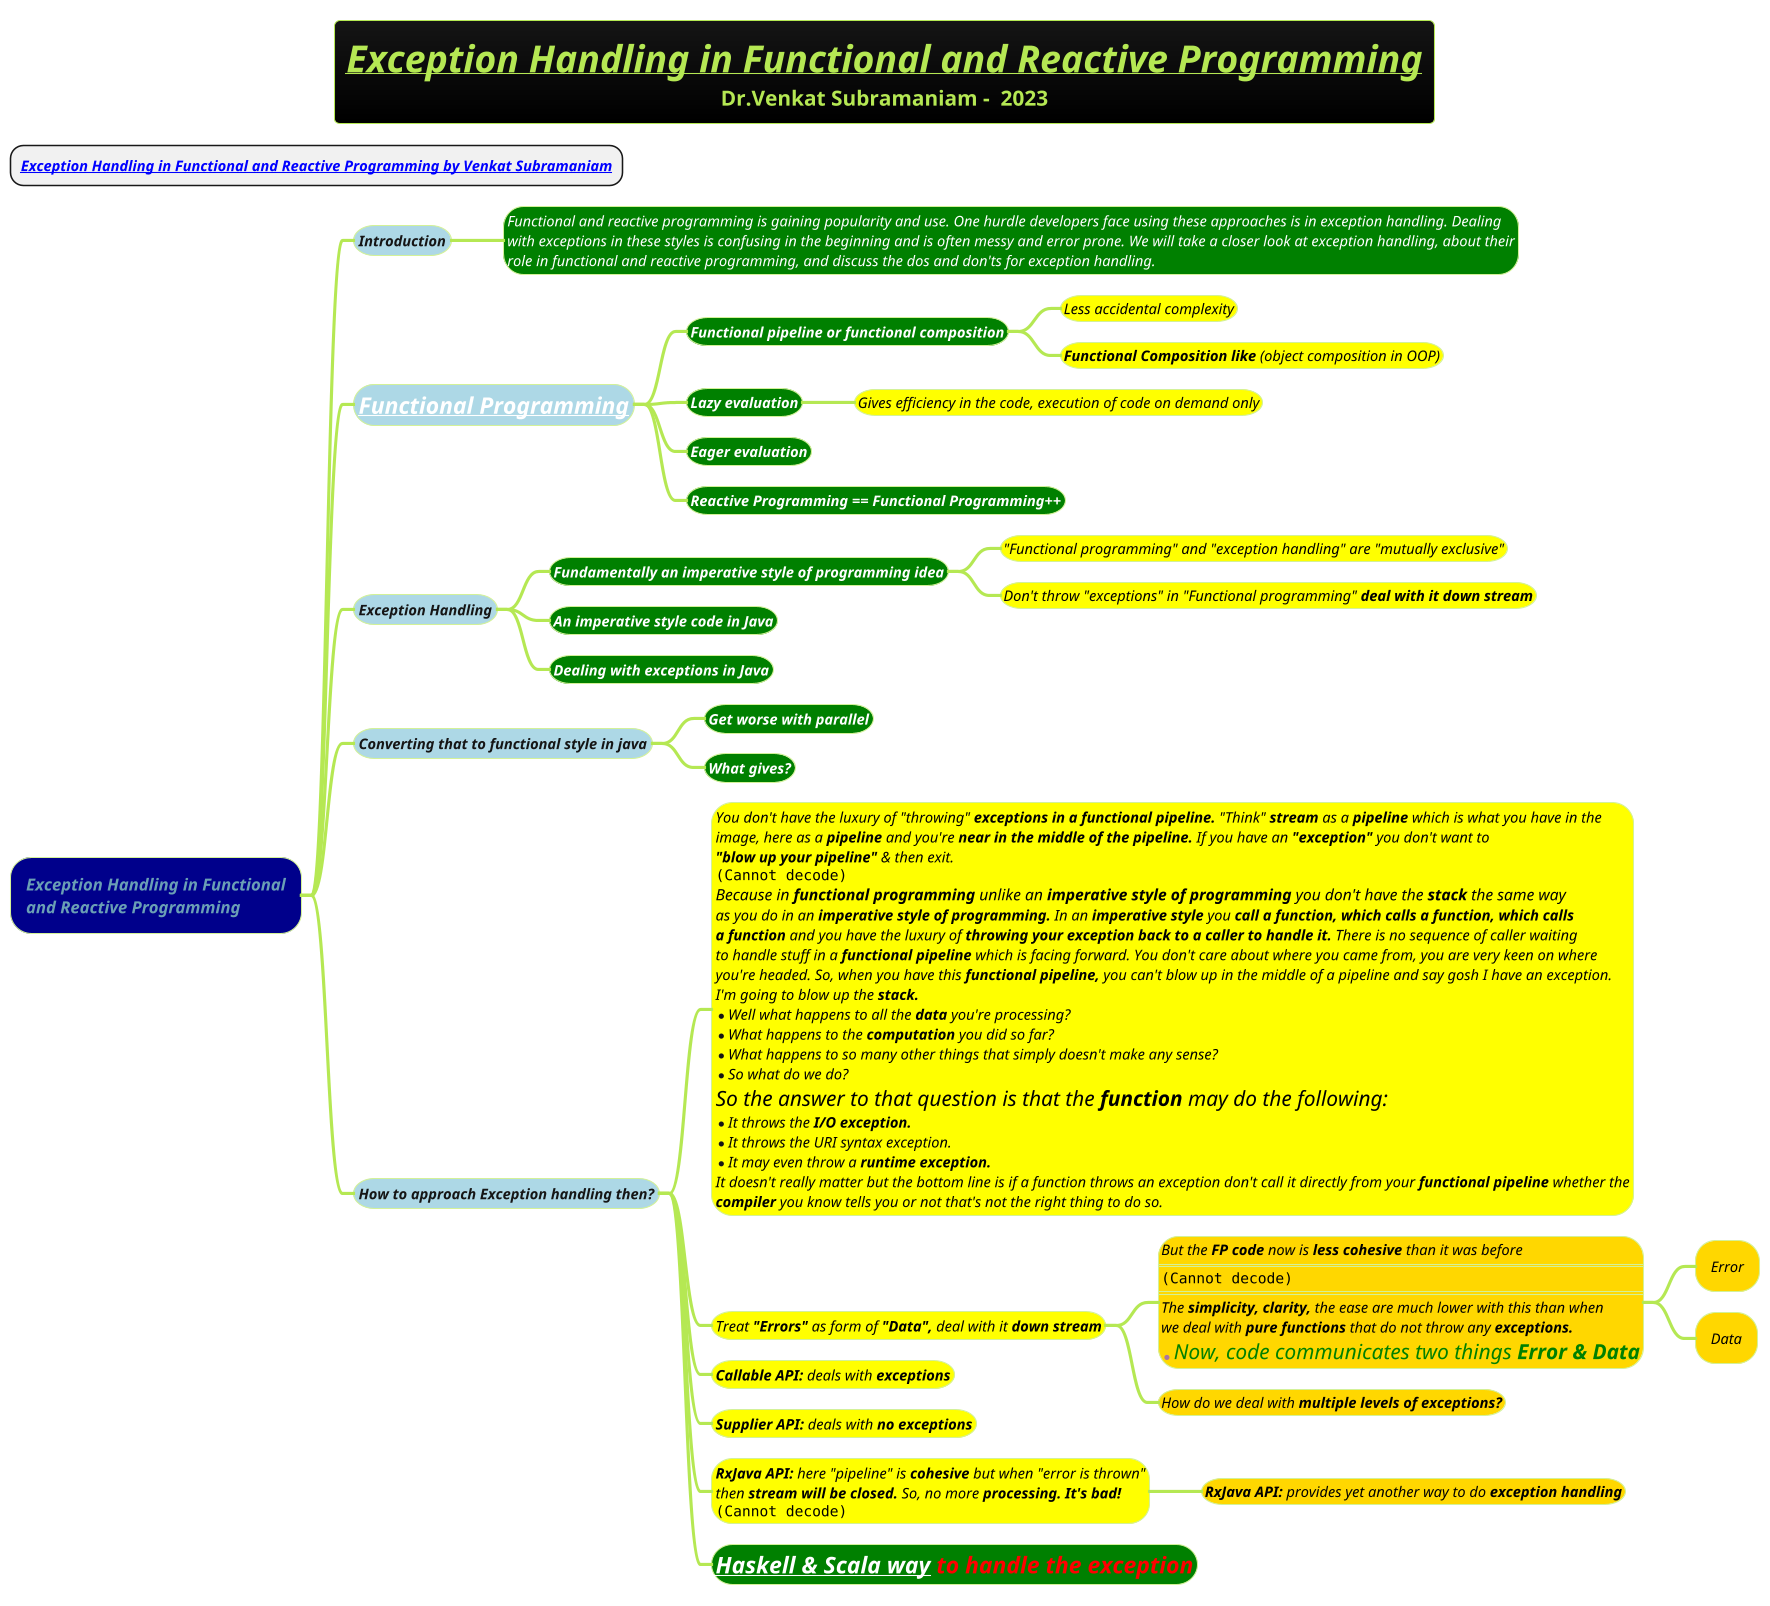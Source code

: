 @startmindmap
title =<i><b><u>Exception Handling in Functional and Reactive Programming\nDr.Venkat Subramaniam -  2023
* <i><b>[[https://www.youtube.com/watch?v=1qdANLdLddk&list=LL&index=2&t=2166s&ab_channel=DevoxxUK Exception Handling in Functional and Reactive Programming by Venkat Subramaniam]]
!theme hacker

*[#darkblue] <i>Exception Handling in Functional\n<i>and Reactive Programming
**[#lightblue] <i><color #blac><size:14>Introduction
***[#green]:<i><color #white><size:14>Functional and reactive programming is gaining popularity and use. One hurdle developers face using these approaches is in exception handling. Dealing
<i><color #white><size:14>with exceptions in these styles is confusing in the beginning and is often messy and error prone. We will take a closer look at exception handling, about their
<i><color #white><size:14>role in functional and reactive programming, and discuss the dos and don'ts for exception handling.;

**[#lightblue] <i><color #blac><size:22>[[docs/3-programming-languages/Venkat-Subramaniam/Imperative-vs-Functional-Which-one-to-Choose.puml Functional Programming]]
***[#green] <i><color #white><size:14><b>Functional pipeline or functional composition
****[#yellow] <i><color #black><size:14>Less accidental complexity
****[#yellow] <i><color #black><size:14><b>Functional Composition like</b> (object composition in OOP)
***[#green] <i><color #white><size:14><b>Lazy evaluation
****[#yellow] <i><color #black><size:14>Gives efficiency in the code, execution of code on demand only
***[#green] <i><color #white><size:14><b>Eager evaluation
***[#green] <i><color #white><size:14><b>Reactive Programming == Functional Programming++
**[#lightblue] <i><color #blac><size:14>Exception Handling
***[#green] <i><color #white><size:14><b>Fundamentally an imperative style of programming idea
****[#yellow] <i><color #black><size:14>"Functional programming" and "exception handling" are "mutually exclusive"
****[#yellow] <i><color #black><size:14>Don't throw "exceptions" in "Functional programming" <b>deal with it down stream
***[#green] <i><color #white><size:14><b>An imperative style code in Java
***[#green] <i><color #white><size:14><b>Dealing with exceptions in Java
**[#lightblue] <i><color #blac><size:14>Converting that to functional style in java
***[#green] <i><color #white><size:14><b>Get worse with parallel
***[#green] <i><color #white><size:14><b>What gives?
**[#lightblue] <i><color #blac><size:14>How to approach Exception handling then?
***[#yellow]:<i><color #black><size:14>You don't have the luxury of "throwing" <b>exceptions in a functional pipeline.</b> "Think" <b>stream</b> as a <b>pipeline</b> which is what you have in the
<i><color #black><size:14>image, here as a <b>pipeline</b> and you're <b>near in the middle of the pipeline.</b> If you have an <b>"exception"</b> you don't want to
<i><color #black><size:14><b>"blow up your pipeline" </b>& then exit.
<img:images/img_20.png{scale=0.6}>
<i><color #black><size:15>Because in <b>functional programming</b> unlike an <b>imperative style of programming</b> you don't have the <b>stack</b> the same way
<i><color #black><size:14>as you do in an <b>imperative style of programming.</b> In an <b>imperative style</b> you <b>call a function, which calls a function, which calls
<i><color #black><size:14><b>a function</b> and you have the luxury of <b>throwing your exception back to a caller to handle it.</b> There is no sequence of caller waiting
<i><color #black><size:14>to handle stuff in a <b>functional pipeline</b> which is facing forward. You don't care about where you came from, you are very keen on where
<i><color #black><size:14>you're headed. So, when you have this <b>functional pipeline,</b> you can't blow up in the middle of a pipeline and say gosh I have an exception.
<i><color #black><size:14>I'm going to blow up the <b>stack.</b>
*<i><color #black><size:14>Well what happens to all the <b>data</b> you're processing?
*<i><color #black><size:14>What happens to the <b>computation</b> you did so far?
*<i><color #black><size:14>What happens to so many other things that simply doesn't make any sense?
*<i><color #black><size:14>So what do we do?
<i><color #black><size:20>So the answer to that question is that the <b>function</b> may do the following:
*<i><color #black><size:14>It throws the <b>I/O exception.</b>
*<i><color #black><size:14>It throws the URI syntax exception.
*<i><color #black><size:14>It may even throw a <b>runtime exception.</b>
<i><color #black><size:14>It doesn't really matter but the bottom line is if a function throws an exception don't call it directly from your <b>functional pipeline</b> whether the
<i><color #black><size:14><b>compiler</b> you know tells you or not that's not the right thing to do so.;
***[#yellow] <i><color #black><size:14>Treat <b>"Errors"</b> as form of <b>"Data",</b> deal with it <b>down stream
****[#Gold]:<i><color #black><size:14>But the <b>FP code</b> now is <b>less cohesive</b> than it was before
====
<img:images/img_21.png{scale=0.65}>
====
<i><color #black><size:14>The <b>simplicity, clarity,</b> the ease are much lower with this than when
<i><color #black><size:14>we deal with <b>pure functions</b> that do not throw any <b>exceptions.
*<i><color #green><size:20>Now, code communicates two things <b>Error & Data;
*****[#Gold] <i><color #black><size:14>Error
*****[#Gold] <i><color #black><size:14>Data
****[#Gold] <i><color #black><size:14>How do we deal with <b>multiple levels of exceptions?
***[#yellow] <i><color #black><size:14><b>Callable API:</b> deals with <b>exceptions
***[#yellow] <i><color #black><size:14><b>Supplier API:</b> deals with <b>no exceptions
***[#yellow] <i><color #black><size:14><b>RxJava API:</b> here "pipeline" is <b>cohesive</b> but when "error is thrown"\n<i><color #black><size:14>then <b>stream will be closed.</b> So, no more <b>processing. It's bad!\n<img:images/img_22.png{scale=1.0}>
****[#Gold] <i><color #black><size:14><b>RxJava API:</b> provides yet another way to do <b>exception handling
***[#green] <i><color #red><size:22><b>[[Exception-Handling-in-haskell-and-scala.puml Haskell & Scala way]] to handle the exception
@endmindmap
